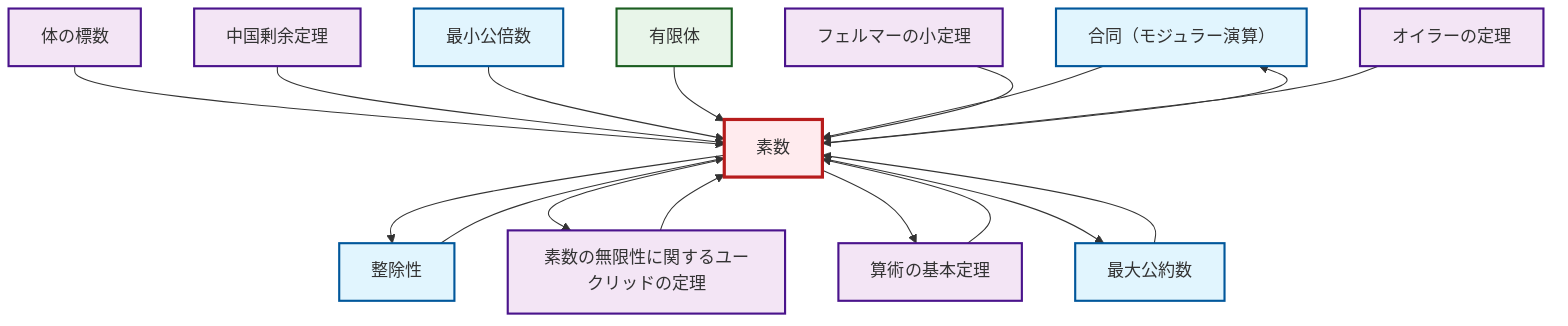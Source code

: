 graph TD
    classDef definition fill:#e1f5fe,stroke:#01579b,stroke-width:2px
    classDef theorem fill:#f3e5f5,stroke:#4a148c,stroke-width:2px
    classDef axiom fill:#fff3e0,stroke:#e65100,stroke-width:2px
    classDef example fill:#e8f5e9,stroke:#1b5e20,stroke-width:2px
    classDef current fill:#ffebee,stroke:#b71c1c,stroke-width:3px
    def-congruence["合同（モジュラー演算）"]:::definition
    thm-field-characteristic["体の標数"]:::theorem
    thm-fundamental-arithmetic["算術の基本定理"]:::theorem
    def-lcm["最小公倍数"]:::definition
    thm-euler["オイラーの定理"]:::theorem
    thm-chinese-remainder["中国剰余定理"]:::theorem
    thm-fermat-little["フェルマーの小定理"]:::theorem
    thm-euclid-infinitude-primes["素数の無限性に関するユークリッドの定理"]:::theorem
    def-gcd["最大公約数"]:::definition
    def-divisibility["整除性"]:::definition
    def-prime["素数"]:::definition
    ex-finite-field["有限体"]:::example
    thm-fundamental-arithmetic --> def-prime
    thm-field-characteristic --> def-prime
    def-divisibility --> def-prime
    def-prime --> def-divisibility
    thm-chinese-remainder --> def-prime
    thm-euclid-infinitude-primes --> def-prime
    def-gcd --> def-prime
    def-lcm --> def-prime
    def-prime --> thm-euclid-infinitude-primes
    def-prime --> thm-fundamental-arithmetic
    def-prime --> def-congruence
    ex-finite-field --> def-prime
    def-congruence --> def-prime
    thm-fermat-little --> def-prime
    thm-euler --> def-prime
    def-prime --> def-gcd
    class def-prime current